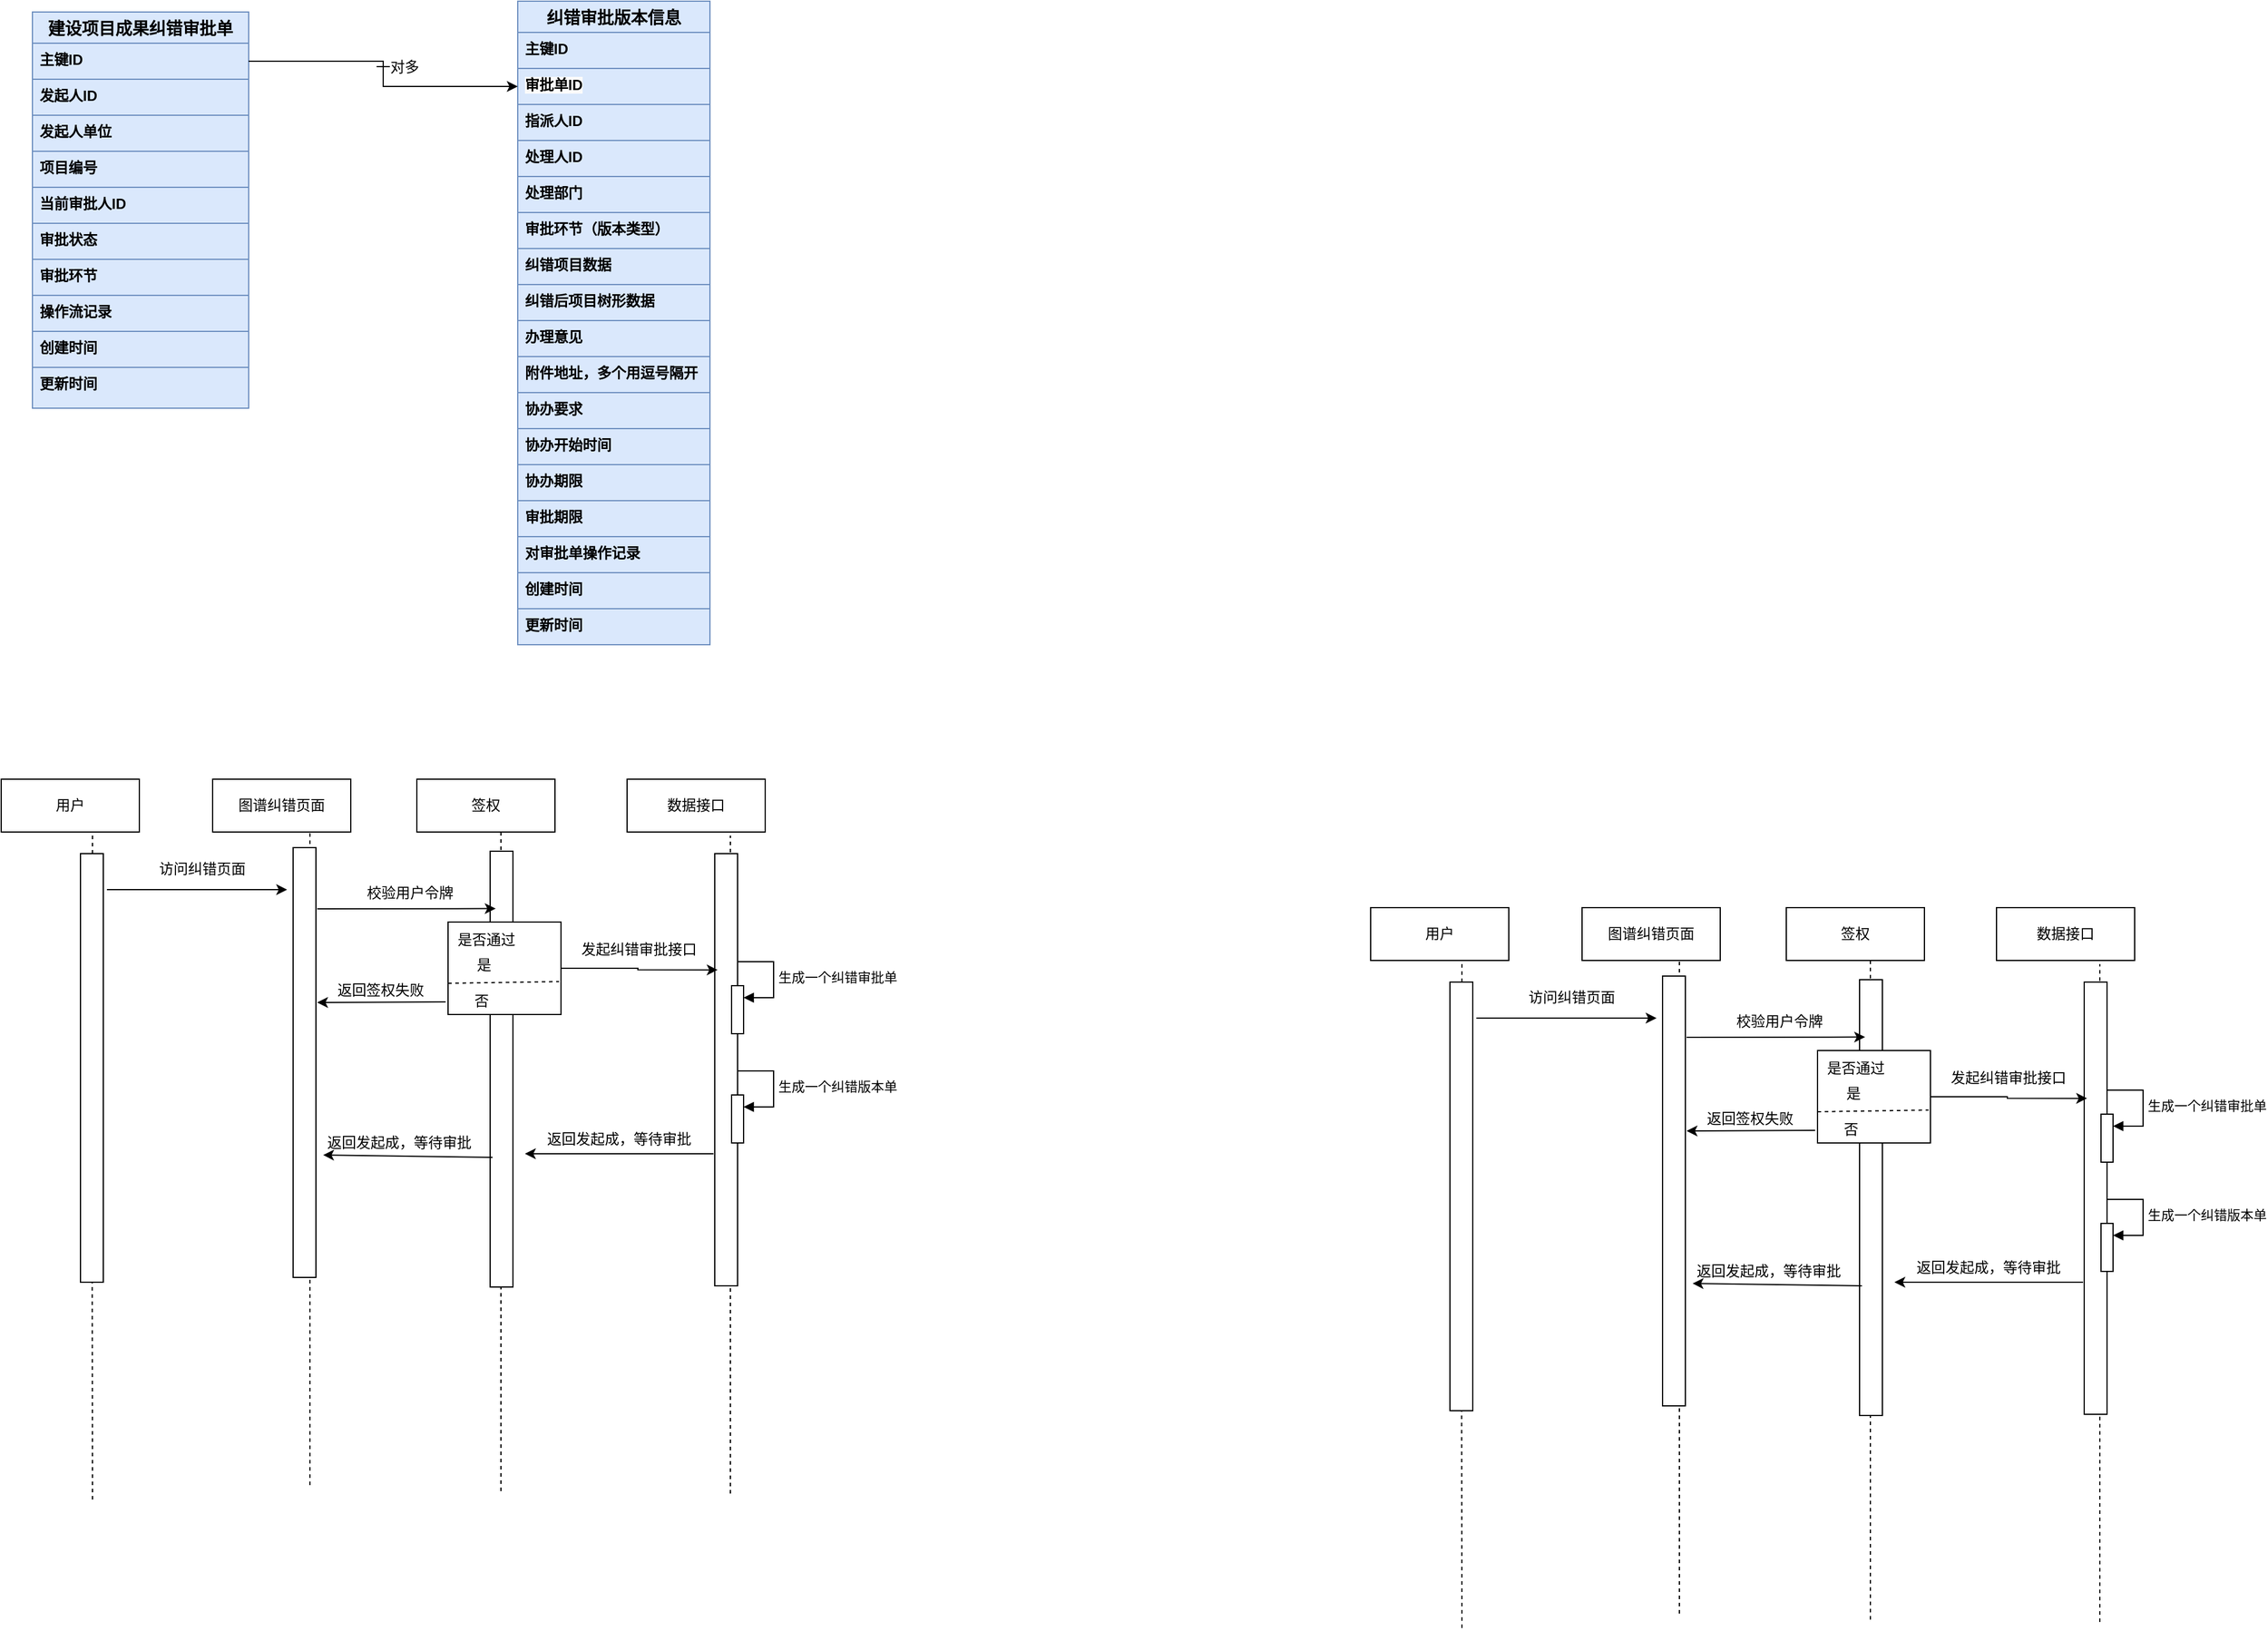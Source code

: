 <mxfile version="24.7.10">
  <diagram name="第 1 页" id="kT-wk51SkEdILYPWkGyS">
    <mxGraphModel dx="553" dy="534" grid="0" gridSize="9" guides="1" tooltips="1" connect="1" arrows="1" fold="1" page="1" pageScale="1" pageWidth="827" pageHeight="1169" background="none" math="0" shadow="0">
      <root>
        <mxCell id="0" />
        <mxCell id="1" parent="0" />
        <mxCell id="QmBSqBYY-TNjPGqKKgsR-17" value="建设项目成果纠错审批单" style="swimlane;fontStyle=1;childLayout=stackLayout;horizontal=1;startSize=26;horizontalStack=0;resizeParent=1;resizeParentMax=0;resizeLast=0;collapsible=1;marginBottom=0;align=center;fontSize=14;fillColor=#dae8fc;strokeColor=#6c8ebf;" vertex="1" parent="1">
          <mxGeometry x="86" y="119" width="180" height="330" as="geometry" />
        </mxCell>
        <mxCell id="QmBSqBYY-TNjPGqKKgsR-18" value="主键ID" style="text;strokeColor=#6c8ebf;fillColor=#dae8fc;spacingLeft=4;spacingRight=4;overflow=hidden;rotatable=0;points=[[0,0.5],[1,0.5]];portConstraint=eastwest;fontSize=12;whiteSpace=wrap;html=1;fontStyle=1" vertex="1" parent="QmBSqBYY-TNjPGqKKgsR-17">
          <mxGeometry y="26" width="180" height="30" as="geometry" />
        </mxCell>
        <mxCell id="QmBSqBYY-TNjPGqKKgsR-136" value="发起人ID" style="text;strokeColor=#6c8ebf;fillColor=#dae8fc;spacingLeft=4;spacingRight=4;overflow=hidden;rotatable=0;points=[[0,0.5],[1,0.5]];portConstraint=eastwest;fontSize=12;whiteSpace=wrap;html=1;fontStyle=1" vertex="1" parent="QmBSqBYY-TNjPGqKKgsR-17">
          <mxGeometry y="56" width="180" height="30" as="geometry" />
        </mxCell>
        <mxCell id="QmBSqBYY-TNjPGqKKgsR-33" value="发起人单位" style="text;strokeColor=#6c8ebf;fillColor=#dae8fc;spacingLeft=4;spacingRight=4;overflow=hidden;rotatable=0;points=[[0,0.5],[1,0.5]];portConstraint=eastwest;fontSize=12;whiteSpace=wrap;html=1;fontStyle=1" vertex="1" parent="QmBSqBYY-TNjPGqKKgsR-17">
          <mxGeometry y="86" width="180" height="30" as="geometry" />
        </mxCell>
        <mxCell id="QmBSqBYY-TNjPGqKKgsR-24" value="项目编号" style="text;strokeColor=#6c8ebf;fillColor=#dae8fc;spacingLeft=4;spacingRight=4;overflow=hidden;rotatable=0;points=[[0,0.5],[1,0.5]];portConstraint=eastwest;fontSize=12;whiteSpace=wrap;html=1;fontStyle=1" vertex="1" parent="QmBSqBYY-TNjPGqKKgsR-17">
          <mxGeometry y="116" width="180" height="30" as="geometry" />
        </mxCell>
        <mxCell id="QmBSqBYY-TNjPGqKKgsR-20" value="当前审批人ID" style="text;strokeColor=#6c8ebf;fillColor=#dae8fc;spacingLeft=4;spacingRight=4;overflow=hidden;rotatable=0;points=[[0,0.5],[1,0.5]];portConstraint=eastwest;fontSize=12;whiteSpace=wrap;html=1;fontStyle=1" vertex="1" parent="QmBSqBYY-TNjPGqKKgsR-17">
          <mxGeometry y="146" width="180" height="30" as="geometry" />
        </mxCell>
        <mxCell id="QmBSqBYY-TNjPGqKKgsR-36" value="审批状态" style="text;strokeColor=#6c8ebf;fillColor=#dae8fc;spacingLeft=4;spacingRight=4;overflow=hidden;rotatable=0;points=[[0,0.5],[1,0.5]];portConstraint=eastwest;fontSize=12;whiteSpace=wrap;html=1;fontStyle=1" vertex="1" parent="QmBSqBYY-TNjPGqKKgsR-17">
          <mxGeometry y="176" width="180" height="30" as="geometry" />
        </mxCell>
        <mxCell id="QmBSqBYY-TNjPGqKKgsR-135" value="审批环节" style="text;strokeColor=#6c8ebf;fillColor=#dae8fc;spacingLeft=4;spacingRight=4;overflow=hidden;rotatable=0;points=[[0,0.5],[1,0.5]];portConstraint=eastwest;fontSize=12;whiteSpace=wrap;html=1;fontStyle=1" vertex="1" parent="QmBSqBYY-TNjPGqKKgsR-17">
          <mxGeometry y="206" width="180" height="30" as="geometry" />
        </mxCell>
        <mxCell id="QmBSqBYY-TNjPGqKKgsR-25" value="操作流记录" style="text;strokeColor=#6c8ebf;fillColor=#dae8fc;spacingLeft=4;spacingRight=4;overflow=hidden;rotatable=0;points=[[0,0.5],[1,0.5]];portConstraint=eastwest;fontSize=12;whiteSpace=wrap;html=1;fontStyle=1" vertex="1" parent="QmBSqBYY-TNjPGqKKgsR-17">
          <mxGeometry y="236" width="180" height="30" as="geometry" />
        </mxCell>
        <mxCell id="QmBSqBYY-TNjPGqKKgsR-34" value="创建时间" style="text;strokeColor=#6c8ebf;fillColor=#dae8fc;spacingLeft=4;spacingRight=4;overflow=hidden;rotatable=0;points=[[0,0.5],[1,0.5]];portConstraint=eastwest;fontSize=12;whiteSpace=wrap;html=1;fontStyle=1" vertex="1" parent="QmBSqBYY-TNjPGqKKgsR-17">
          <mxGeometry y="266" width="180" height="30" as="geometry" />
        </mxCell>
        <mxCell id="QmBSqBYY-TNjPGqKKgsR-35" value="更新时间" style="text;strokeColor=#6c8ebf;fillColor=#dae8fc;spacingLeft=4;spacingRight=4;overflow=hidden;rotatable=0;points=[[0,0.5],[1,0.5]];portConstraint=eastwest;fontSize=12;whiteSpace=wrap;html=1;fontStyle=1" vertex="1" parent="QmBSqBYY-TNjPGqKKgsR-17">
          <mxGeometry y="296" width="180" height="34" as="geometry" />
        </mxCell>
        <mxCell id="QmBSqBYY-TNjPGqKKgsR-26" value="纠错审批版本信息" style="swimlane;fontStyle=1;childLayout=stackLayout;horizontal=1;startSize=26;horizontalStack=0;resizeParent=1;resizeParentMax=0;resizeLast=0;collapsible=1;marginBottom=0;align=center;fontSize=14;fillColor=#dae8fc;strokeColor=#6c8ebf;" vertex="1" parent="1">
          <mxGeometry x="490" y="110" width="160" height="536" as="geometry" />
        </mxCell>
        <mxCell id="QmBSqBYY-TNjPGqKKgsR-27" value="主键ID" style="text;strokeColor=#6c8ebf;fillColor=#dae8fc;spacingLeft=4;spacingRight=4;overflow=hidden;rotatable=0;points=[[0,0.5],[1,0.5]];portConstraint=eastwest;fontSize=12;whiteSpace=wrap;html=1;fontStyle=1" vertex="1" parent="QmBSqBYY-TNjPGqKKgsR-26">
          <mxGeometry y="26" width="160" height="30" as="geometry" />
        </mxCell>
        <mxCell id="QmBSqBYY-TNjPGqKKgsR-28" value="&lt;span style=&quot;color: rgb(0, 0, 0); font-family: Helvetica; font-size: 12px; font-style: normal; font-variant-ligatures: normal; font-variant-caps: normal; font-weight: 700; letter-spacing: normal; orphans: 2; text-align: left; text-indent: 0px; text-transform: none; widows: 2; word-spacing: 0px; -webkit-text-stroke-width: 0px; white-space: normal; background-color: rgb(251, 251, 251); text-decoration-thickness: initial; text-decoration-style: initial; text-decoration-color: initial; display: inline !important; float: none;&quot;&gt;审批单ID&lt;/span&gt;" style="text;strokeColor=#6c8ebf;fillColor=#dae8fc;spacingLeft=4;spacingRight=4;overflow=hidden;rotatable=0;points=[[0,0.5],[1,0.5]];portConstraint=eastwest;fontSize=12;whiteSpace=wrap;html=1;fontStyle=1" vertex="1" parent="QmBSqBYY-TNjPGqKKgsR-26">
          <mxGeometry y="56" width="160" height="30" as="geometry" />
        </mxCell>
        <mxCell id="QmBSqBYY-TNjPGqKKgsR-29" value="指派人ID" style="text;strokeColor=#6c8ebf;fillColor=#dae8fc;spacingLeft=4;spacingRight=4;overflow=hidden;rotatable=0;points=[[0,0.5],[1,0.5]];portConstraint=eastwest;fontSize=12;whiteSpace=wrap;html=1;fontStyle=1" vertex="1" parent="QmBSqBYY-TNjPGqKKgsR-26">
          <mxGeometry y="86" width="160" height="30" as="geometry" />
        </mxCell>
        <mxCell id="QmBSqBYY-TNjPGqKKgsR-138" value="处理人ID" style="text;strokeColor=#6c8ebf;fillColor=#dae8fc;spacingLeft=4;spacingRight=4;overflow=hidden;rotatable=0;points=[[0,0.5],[1,0.5]];portConstraint=eastwest;fontSize=12;whiteSpace=wrap;html=1;fontStyle=1" vertex="1" parent="QmBSqBYY-TNjPGqKKgsR-26">
          <mxGeometry y="116" width="160" height="30" as="geometry" />
        </mxCell>
        <mxCell id="QmBSqBYY-TNjPGqKKgsR-44" value="处理部门" style="text;strokeColor=#6c8ebf;fillColor=#dae8fc;spacingLeft=4;spacingRight=4;overflow=hidden;rotatable=0;points=[[0,0.5],[1,0.5]];portConstraint=eastwest;fontSize=12;whiteSpace=wrap;html=1;fontStyle=1" vertex="1" parent="QmBSqBYY-TNjPGqKKgsR-26">
          <mxGeometry y="146" width="160" height="30" as="geometry" />
        </mxCell>
        <mxCell id="QmBSqBYY-TNjPGqKKgsR-43" value="审批环节（版本类型）" style="text;strokeColor=#6c8ebf;fillColor=#dae8fc;spacingLeft=4;spacingRight=4;overflow=hidden;rotatable=0;points=[[0,0.5],[1,0.5]];portConstraint=eastwest;fontSize=12;whiteSpace=wrap;html=1;fontStyle=1" vertex="1" parent="QmBSqBYY-TNjPGqKKgsR-26">
          <mxGeometry y="176" width="160" height="30" as="geometry" />
        </mxCell>
        <mxCell id="QmBSqBYY-TNjPGqKKgsR-30" value="纠错项目数据" style="text;strokeColor=#6c8ebf;fillColor=#dae8fc;spacingLeft=4;spacingRight=4;overflow=hidden;rotatable=0;points=[[0,0.5],[1,0.5]];portConstraint=eastwest;fontSize=12;whiteSpace=wrap;html=1;fontStyle=1" vertex="1" parent="QmBSqBYY-TNjPGqKKgsR-26">
          <mxGeometry y="206" width="160" height="30" as="geometry" />
        </mxCell>
        <mxCell id="QmBSqBYY-TNjPGqKKgsR-31" value="纠错后项目树形数据" style="text;strokeColor=#6c8ebf;fillColor=#dae8fc;spacingLeft=4;spacingRight=4;overflow=hidden;rotatable=0;points=[[0,0.5],[1,0.5]];portConstraint=eastwest;fontSize=12;whiteSpace=wrap;html=1;fontStyle=1" vertex="1" parent="QmBSqBYY-TNjPGqKKgsR-26">
          <mxGeometry y="236" width="160" height="30" as="geometry" />
        </mxCell>
        <mxCell id="QmBSqBYY-TNjPGqKKgsR-38" value="办理意见" style="text;strokeColor=#6c8ebf;fillColor=#dae8fc;spacingLeft=4;spacingRight=4;overflow=hidden;rotatable=0;points=[[0,0.5],[1,0.5]];portConstraint=eastwest;fontSize=12;whiteSpace=wrap;html=1;fontStyle=1" vertex="1" parent="QmBSqBYY-TNjPGqKKgsR-26">
          <mxGeometry y="266" width="160" height="30" as="geometry" />
        </mxCell>
        <mxCell id="QmBSqBYY-TNjPGqKKgsR-131" value="附件地址，多个用逗号隔开" style="text;strokeColor=#6c8ebf;fillColor=#dae8fc;spacingLeft=4;spacingRight=4;overflow=hidden;rotatable=0;points=[[0,0.5],[1,0.5]];portConstraint=eastwest;fontSize=12;whiteSpace=wrap;html=1;fontStyle=1" vertex="1" parent="QmBSqBYY-TNjPGqKKgsR-26">
          <mxGeometry y="296" width="160" height="30" as="geometry" />
        </mxCell>
        <mxCell id="QmBSqBYY-TNjPGqKKgsR-132" value="协办要求" style="text;strokeColor=#6c8ebf;fillColor=#dae8fc;spacingLeft=4;spacingRight=4;overflow=hidden;rotatable=0;points=[[0,0.5],[1,0.5]];portConstraint=eastwest;fontSize=12;whiteSpace=wrap;html=1;fontStyle=1" vertex="1" parent="QmBSqBYY-TNjPGqKKgsR-26">
          <mxGeometry y="326" width="160" height="30" as="geometry" />
        </mxCell>
        <mxCell id="QmBSqBYY-TNjPGqKKgsR-133" value="协办开始时间" style="text;strokeColor=#6c8ebf;fillColor=#dae8fc;spacingLeft=4;spacingRight=4;overflow=hidden;rotatable=0;points=[[0,0.5],[1,0.5]];portConstraint=eastwest;fontSize=12;whiteSpace=wrap;html=1;fontStyle=1" vertex="1" parent="QmBSqBYY-TNjPGqKKgsR-26">
          <mxGeometry y="356" width="160" height="30" as="geometry" />
        </mxCell>
        <mxCell id="QmBSqBYY-TNjPGqKKgsR-134" value="协办期限" style="text;strokeColor=#6c8ebf;fillColor=#dae8fc;spacingLeft=4;spacingRight=4;overflow=hidden;rotatable=0;points=[[0,0.5],[1,0.5]];portConstraint=eastwest;fontSize=12;whiteSpace=wrap;html=1;fontStyle=1" vertex="1" parent="QmBSqBYY-TNjPGqKKgsR-26">
          <mxGeometry y="386" width="160" height="30" as="geometry" />
        </mxCell>
        <mxCell id="QmBSqBYY-TNjPGqKKgsR-137" value="审批期限" style="text;strokeColor=#6c8ebf;fillColor=#dae8fc;spacingLeft=4;spacingRight=4;overflow=hidden;rotatable=0;points=[[0,0.5],[1,0.5]];portConstraint=eastwest;fontSize=12;whiteSpace=wrap;html=1;fontStyle=1" vertex="1" parent="QmBSqBYY-TNjPGqKKgsR-26">
          <mxGeometry y="416" width="160" height="30" as="geometry" />
        </mxCell>
        <mxCell id="QmBSqBYY-TNjPGqKKgsR-37" value="对审批单操作记录" style="text;strokeColor=#6c8ebf;fillColor=#dae8fc;spacingLeft=4;spacingRight=4;overflow=hidden;rotatable=0;points=[[0,0.5],[1,0.5]];portConstraint=eastwest;fontSize=12;whiteSpace=wrap;html=1;fontStyle=1" vertex="1" parent="QmBSqBYY-TNjPGqKKgsR-26">
          <mxGeometry y="446" width="160" height="30" as="geometry" />
        </mxCell>
        <mxCell id="QmBSqBYY-TNjPGqKKgsR-39" value="创建时间" style="text;strokeColor=#6c8ebf;fillColor=#dae8fc;spacingLeft=4;spacingRight=4;overflow=hidden;rotatable=0;points=[[0,0.5],[1,0.5]];portConstraint=eastwest;fontSize=12;whiteSpace=wrap;html=1;fontStyle=1" vertex="1" parent="QmBSqBYY-TNjPGqKKgsR-26">
          <mxGeometry y="476" width="160" height="30" as="geometry" />
        </mxCell>
        <mxCell id="QmBSqBYY-TNjPGqKKgsR-40" value="更新时间" style="text;strokeColor=#6c8ebf;fillColor=#dae8fc;spacingLeft=4;spacingRight=4;overflow=hidden;rotatable=0;points=[[0,0.5],[1,0.5]];portConstraint=eastwest;fontSize=12;whiteSpace=wrap;html=1;fontStyle=1" vertex="1" parent="QmBSqBYY-TNjPGqKKgsR-26">
          <mxGeometry y="506" width="160" height="30" as="geometry" />
        </mxCell>
        <mxCell id="QmBSqBYY-TNjPGqKKgsR-41" style="edgeStyle=orthogonalEdgeStyle;rounded=0;orthogonalLoop=1;jettySize=auto;html=1;entryX=0;entryY=0.5;entryDx=0;entryDy=0;exitX=1;exitY=0.5;exitDx=0;exitDy=0;" edge="1" parent="1" source="QmBSqBYY-TNjPGqKKgsR-18" target="QmBSqBYY-TNjPGqKKgsR-28">
          <mxGeometry relative="1" as="geometry">
            <mxPoint x="312" y="151" as="sourcePoint" />
          </mxGeometry>
        </mxCell>
        <mxCell id="QmBSqBYY-TNjPGqKKgsR-42" value="一对多" style="text;html=1;align=center;verticalAlign=middle;whiteSpace=wrap;rounded=0;" vertex="1" parent="1">
          <mxGeometry x="360" y="150" width="60" height="30" as="geometry" />
        </mxCell>
        <mxCell id="QmBSqBYY-TNjPGqKKgsR-45" value="用户" style="rounded=0;whiteSpace=wrap;html=1;" vertex="1" parent="1">
          <mxGeometry x="60" y="758" width="115" height="44" as="geometry" />
        </mxCell>
        <mxCell id="QmBSqBYY-TNjPGqKKgsR-47" value="签权" style="rounded=0;whiteSpace=wrap;html=1;" vertex="1" parent="1">
          <mxGeometry x="406" y="758" width="115" height="44" as="geometry" />
        </mxCell>
        <mxCell id="QmBSqBYY-TNjPGqKKgsR-48" value="图谱纠错页面" style="rounded=0;whiteSpace=wrap;html=1;" vertex="1" parent="1">
          <mxGeometry x="236" y="758" width="115" height="44" as="geometry" />
        </mxCell>
        <mxCell id="QmBSqBYY-TNjPGqKKgsR-49" value="数据接口" style="rounded=0;whiteSpace=wrap;html=1;" vertex="1" parent="1">
          <mxGeometry x="581" y="758" width="115" height="44" as="geometry" />
        </mxCell>
        <mxCell id="QmBSqBYY-TNjPGqKKgsR-50" value="" style="endArrow=none;dashed=1;html=1;rounded=0;" edge="1" parent="1" source="QmBSqBYY-TNjPGqKKgsR-54">
          <mxGeometry width="50" height="50" relative="1" as="geometry">
            <mxPoint x="136" y="1077" as="sourcePoint" />
            <mxPoint x="136" y="805" as="targetPoint" />
          </mxGeometry>
        </mxCell>
        <mxCell id="QmBSqBYY-TNjPGqKKgsR-51" value="" style="endArrow=none;dashed=1;html=1;rounded=0;" edge="1" parent="1">
          <mxGeometry width="50" height="50" relative="1" as="geometry">
            <mxPoint x="317" y="1346" as="sourcePoint" />
            <mxPoint x="317" y="802" as="targetPoint" />
          </mxGeometry>
        </mxCell>
        <mxCell id="QmBSqBYY-TNjPGqKKgsR-52" value="" style="endArrow=none;dashed=1;html=1;rounded=0;" edge="1" parent="1">
          <mxGeometry width="50" height="50" relative="1" as="geometry">
            <mxPoint x="476" y="1351" as="sourcePoint" />
            <mxPoint x="476" y="802" as="targetPoint" />
          </mxGeometry>
        </mxCell>
        <mxCell id="QmBSqBYY-TNjPGqKKgsR-53" value="" style="endArrow=none;dashed=1;html=1;rounded=0;" edge="1" parent="1">
          <mxGeometry width="50" height="50" relative="1" as="geometry">
            <mxPoint x="667" y="1353" as="sourcePoint" />
            <mxPoint x="667" y="805" as="targetPoint" />
          </mxGeometry>
        </mxCell>
        <mxCell id="QmBSqBYY-TNjPGqKKgsR-55" value="" style="endArrow=none;dashed=1;html=1;rounded=0;" edge="1" parent="1" target="QmBSqBYY-TNjPGqKKgsR-54">
          <mxGeometry width="50" height="50" relative="1" as="geometry">
            <mxPoint x="136" y="1358" as="sourcePoint" />
            <mxPoint x="136" y="805" as="targetPoint" />
          </mxGeometry>
        </mxCell>
        <mxCell id="QmBSqBYY-TNjPGqKKgsR-54" value="" style="rounded=0;whiteSpace=wrap;html=1;" vertex="1" parent="1">
          <mxGeometry x="126" y="820" width="19" height="357" as="geometry" />
        </mxCell>
        <mxCell id="QmBSqBYY-TNjPGqKKgsR-57" value="" style="rounded=0;whiteSpace=wrap;html=1;" vertex="1" parent="1">
          <mxGeometry x="303" y="815" width="19" height="358" as="geometry" />
        </mxCell>
        <mxCell id="QmBSqBYY-TNjPGqKKgsR-58" value="" style="rounded=0;whiteSpace=wrap;html=1;" vertex="1" parent="1">
          <mxGeometry x="467" y="818" width="19" height="363" as="geometry" />
        </mxCell>
        <mxCell id="QmBSqBYY-TNjPGqKKgsR-59" value="" style="rounded=0;whiteSpace=wrap;html=1;" vertex="1" parent="1">
          <mxGeometry x="654" y="820" width="19" height="360" as="geometry" />
        </mxCell>
        <mxCell id="QmBSqBYY-TNjPGqKKgsR-60" value="" style="endArrow=classic;html=1;rounded=0;" edge="1" parent="1">
          <mxGeometry width="50" height="50" relative="1" as="geometry">
            <mxPoint x="148" y="850" as="sourcePoint" />
            <mxPoint x="298" y="850" as="targetPoint" />
          </mxGeometry>
        </mxCell>
        <mxCell id="QmBSqBYY-TNjPGqKKgsR-61" value="访问纠错页面" style="text;html=1;align=center;verticalAlign=middle;whiteSpace=wrap;rounded=0;" vertex="1" parent="1">
          <mxGeometry x="178" y="818" width="99" height="30" as="geometry" />
        </mxCell>
        <mxCell id="QmBSqBYY-TNjPGqKKgsR-63" value="" style="endArrow=classic;html=1;rounded=0;entryX=0.242;entryY=0.3;entryDx=0;entryDy=0;entryPerimeter=0;" edge="1" parent="1">
          <mxGeometry width="50" height="50" relative="1" as="geometry">
            <mxPoint x="323" y="866" as="sourcePoint" />
            <mxPoint x="471.598" y="865.8" as="targetPoint" />
          </mxGeometry>
        </mxCell>
        <mxCell id="QmBSqBYY-TNjPGqKKgsR-64" value="校验用户令牌" style="text;html=1;align=center;verticalAlign=middle;whiteSpace=wrap;rounded=0;" vertex="1" parent="1">
          <mxGeometry x="351" y="838" width="99" height="30" as="geometry" />
        </mxCell>
        <mxCell id="QmBSqBYY-TNjPGqKKgsR-65" value="" style="rounded=0;whiteSpace=wrap;html=1;" vertex="1" parent="1">
          <mxGeometry x="432" y="877" width="94" height="77" as="geometry" />
        </mxCell>
        <mxCell id="QmBSqBYY-TNjPGqKKgsR-66" value="是否通过" style="text;html=1;align=center;verticalAlign=middle;whiteSpace=wrap;rounded=0;" vertex="1" parent="1">
          <mxGeometry x="433.5" y="877" width="60" height="30" as="geometry" />
        </mxCell>
        <mxCell id="QmBSqBYY-TNjPGqKKgsR-67" value="是" style="text;html=1;align=center;verticalAlign=middle;whiteSpace=wrap;rounded=0;" vertex="1" parent="1">
          <mxGeometry x="432" y="898" width="60" height="30" as="geometry" />
        </mxCell>
        <mxCell id="QmBSqBYY-TNjPGqKKgsR-68" value="" style="endArrow=none;dashed=1;html=1;rounded=0;exitX=0;exitY=1;exitDx=0;exitDy=0;entryX=0.983;entryY=0.644;entryDx=0;entryDy=0;entryPerimeter=0;" edge="1" parent="1" source="QmBSqBYY-TNjPGqKKgsR-67" target="QmBSqBYY-TNjPGqKKgsR-65">
          <mxGeometry width="50" height="50" relative="1" as="geometry">
            <mxPoint x="448" y="947" as="sourcePoint" />
            <mxPoint x="498" y="897" as="targetPoint" />
          </mxGeometry>
        </mxCell>
        <mxCell id="QmBSqBYY-TNjPGqKKgsR-70" value="否" style="text;html=1;align=center;verticalAlign=middle;whiteSpace=wrap;rounded=0;" vertex="1" parent="1">
          <mxGeometry x="430" y="928" width="60" height="30" as="geometry" />
        </mxCell>
        <mxCell id="QmBSqBYY-TNjPGqKKgsR-71" value="" style="endArrow=classic;html=1;rounded=0;" edge="1" parent="1">
          <mxGeometry width="50" height="50" relative="1" as="geometry">
            <mxPoint x="430" y="943.562" as="sourcePoint" />
            <mxPoint x="323" y="944" as="targetPoint" />
          </mxGeometry>
        </mxCell>
        <mxCell id="QmBSqBYY-TNjPGqKKgsR-72" value="返回签权失败" style="text;html=1;align=center;verticalAlign=middle;whiteSpace=wrap;rounded=0;" vertex="1" parent="1">
          <mxGeometry x="330" y="928" width="92" height="12" as="geometry" />
        </mxCell>
        <mxCell id="QmBSqBYY-TNjPGqKKgsR-73" style="edgeStyle=orthogonalEdgeStyle;rounded=0;orthogonalLoop=1;jettySize=auto;html=1;exitX=1;exitY=0.5;exitDx=0;exitDy=0;entryX=0.126;entryY=0.269;entryDx=0;entryDy=0;entryPerimeter=0;" edge="1" parent="1" source="QmBSqBYY-TNjPGqKKgsR-65" target="QmBSqBYY-TNjPGqKKgsR-59">
          <mxGeometry relative="1" as="geometry">
            <mxPoint x="652" y="916" as="targetPoint" />
          </mxGeometry>
        </mxCell>
        <mxCell id="QmBSqBYY-TNjPGqKKgsR-74" value="发起纠错审批接口" style="text;html=1;align=center;verticalAlign=middle;whiteSpace=wrap;rounded=0;" vertex="1" parent="1">
          <mxGeometry x="536" y="889" width="110" height="21" as="geometry" />
        </mxCell>
        <mxCell id="QmBSqBYY-TNjPGqKKgsR-84" value="" style="endArrow=classic;html=1;rounded=0;" edge="1" parent="1">
          <mxGeometry width="50" height="50" relative="1" as="geometry">
            <mxPoint x="653" y="1070" as="sourcePoint" />
            <mxPoint x="496" y="1070" as="targetPoint" />
          </mxGeometry>
        </mxCell>
        <mxCell id="QmBSqBYY-TNjPGqKKgsR-85" value="返回发起成，等待审批" style="text;html=1;align=center;verticalAlign=middle;whiteSpace=wrap;rounded=0;" vertex="1" parent="1">
          <mxGeometry x="510" y="1048" width="129" height="20" as="geometry" />
        </mxCell>
        <mxCell id="QmBSqBYY-TNjPGqKKgsR-89" value="" style="html=1;points=[[0,0,0,0,5],[0,1,0,0,-5],[1,0,0,0,5],[1,1,0,0,-5]];perimeter=orthogonalPerimeter;outlineConnect=0;targetShapes=umlLifeline;portConstraint=eastwest;newEdgeStyle={&quot;curved&quot;:0,&quot;rounded&quot;:0};" vertex="1" parent="1">
          <mxGeometry x="668" y="1021" width="10" height="40" as="geometry" />
        </mxCell>
        <mxCell id="QmBSqBYY-TNjPGqKKgsR-90" value="生成一个纠错版本单" style="html=1;align=left;spacingLeft=2;endArrow=block;rounded=0;edgeStyle=orthogonalEdgeStyle;curved=0;rounded=0;" edge="1" target="QmBSqBYY-TNjPGqKKgsR-89" parent="1">
          <mxGeometry relative="1" as="geometry">
            <mxPoint x="673" y="1001" as="sourcePoint" />
            <Array as="points">
              <mxPoint x="703" y="1031" />
            </Array>
          </mxGeometry>
        </mxCell>
        <mxCell id="QmBSqBYY-TNjPGqKKgsR-92" value="" style="html=1;points=[[0,0,0,0,5],[0,1,0,0,-5],[1,0,0,0,5],[1,1,0,0,-5]];perimeter=orthogonalPerimeter;outlineConnect=0;targetShapes=umlLifeline;portConstraint=eastwest;newEdgeStyle={&quot;curved&quot;:0,&quot;rounded&quot;:0};" vertex="1" parent="1">
          <mxGeometry x="668" y="930" width="10" height="40" as="geometry" />
        </mxCell>
        <mxCell id="QmBSqBYY-TNjPGqKKgsR-93" value="生成一个纠错审批单" style="html=1;align=left;spacingLeft=2;endArrow=block;rounded=0;edgeStyle=orthogonalEdgeStyle;curved=0;rounded=0;" edge="1" target="QmBSqBYY-TNjPGqKKgsR-92" parent="1">
          <mxGeometry relative="1" as="geometry">
            <mxPoint x="673" y="910" as="sourcePoint" />
            <Array as="points">
              <mxPoint x="703" y="940" />
            </Array>
          </mxGeometry>
        </mxCell>
        <mxCell id="QmBSqBYY-TNjPGqKKgsR-94" value="" style="endArrow=classic;html=1;rounded=0;exitX=-0.042;exitY=0.484;exitDx=0;exitDy=0;exitPerimeter=0;entryX=0;entryY=1;entryDx=0;entryDy=0;" edge="1" parent="1" target="QmBSqBYY-TNjPGqKKgsR-95">
          <mxGeometry width="50" height="50" relative="1" as="geometry">
            <mxPoint x="469" y="1073" as="sourcePoint" />
            <mxPoint x="303" y="1073" as="targetPoint" />
          </mxGeometry>
        </mxCell>
        <mxCell id="QmBSqBYY-TNjPGqKKgsR-95" value="返回发起成，等待审批" style="text;html=1;align=center;verticalAlign=middle;whiteSpace=wrap;rounded=0;" vertex="1" parent="1">
          <mxGeometry x="328" y="1051" width="127" height="20" as="geometry" />
        </mxCell>
        <mxCell id="QmBSqBYY-TNjPGqKKgsR-97" value="用户" style="rounded=0;whiteSpace=wrap;html=1;" vertex="1" parent="1">
          <mxGeometry x="1200" y="865" width="115" height="44" as="geometry" />
        </mxCell>
        <mxCell id="QmBSqBYY-TNjPGqKKgsR-98" value="签权" style="rounded=0;whiteSpace=wrap;html=1;" vertex="1" parent="1">
          <mxGeometry x="1546" y="865" width="115" height="44" as="geometry" />
        </mxCell>
        <mxCell id="QmBSqBYY-TNjPGqKKgsR-99" value="图谱纠错页面" style="rounded=0;whiteSpace=wrap;html=1;" vertex="1" parent="1">
          <mxGeometry x="1376" y="865" width="115" height="44" as="geometry" />
        </mxCell>
        <mxCell id="QmBSqBYY-TNjPGqKKgsR-100" value="数据接口" style="rounded=0;whiteSpace=wrap;html=1;" vertex="1" parent="1">
          <mxGeometry x="1721" y="865" width="115" height="44" as="geometry" />
        </mxCell>
        <mxCell id="QmBSqBYY-TNjPGqKKgsR-101" value="" style="endArrow=none;dashed=1;html=1;rounded=0;" edge="1" parent="1" source="QmBSqBYY-TNjPGqKKgsR-106">
          <mxGeometry width="50" height="50" relative="1" as="geometry">
            <mxPoint x="1276" y="1184" as="sourcePoint" />
            <mxPoint x="1276" y="912" as="targetPoint" />
          </mxGeometry>
        </mxCell>
        <mxCell id="QmBSqBYY-TNjPGqKKgsR-102" value="" style="endArrow=none;dashed=1;html=1;rounded=0;" edge="1" parent="1">
          <mxGeometry width="50" height="50" relative="1" as="geometry">
            <mxPoint x="1457" y="1453" as="sourcePoint" />
            <mxPoint x="1457" y="909" as="targetPoint" />
          </mxGeometry>
        </mxCell>
        <mxCell id="QmBSqBYY-TNjPGqKKgsR-103" value="" style="endArrow=none;dashed=1;html=1;rounded=0;" edge="1" parent="1">
          <mxGeometry width="50" height="50" relative="1" as="geometry">
            <mxPoint x="1616" y="1458" as="sourcePoint" />
            <mxPoint x="1616" y="909" as="targetPoint" />
          </mxGeometry>
        </mxCell>
        <mxCell id="QmBSqBYY-TNjPGqKKgsR-104" value="" style="endArrow=none;dashed=1;html=1;rounded=0;" edge="1" parent="1">
          <mxGeometry width="50" height="50" relative="1" as="geometry">
            <mxPoint x="1807" y="1460" as="sourcePoint" />
            <mxPoint x="1807" y="912" as="targetPoint" />
          </mxGeometry>
        </mxCell>
        <mxCell id="QmBSqBYY-TNjPGqKKgsR-105" value="" style="endArrow=none;dashed=1;html=1;rounded=0;" edge="1" parent="1" target="QmBSqBYY-TNjPGqKKgsR-106">
          <mxGeometry width="50" height="50" relative="1" as="geometry">
            <mxPoint x="1276" y="1465" as="sourcePoint" />
            <mxPoint x="1276" y="912" as="targetPoint" />
          </mxGeometry>
        </mxCell>
        <mxCell id="QmBSqBYY-TNjPGqKKgsR-106" value="" style="rounded=0;whiteSpace=wrap;html=1;" vertex="1" parent="1">
          <mxGeometry x="1266" y="927" width="19" height="357" as="geometry" />
        </mxCell>
        <mxCell id="QmBSqBYY-TNjPGqKKgsR-107" value="" style="rounded=0;whiteSpace=wrap;html=1;" vertex="1" parent="1">
          <mxGeometry x="1443" y="922" width="19" height="358" as="geometry" />
        </mxCell>
        <mxCell id="QmBSqBYY-TNjPGqKKgsR-108" value="" style="rounded=0;whiteSpace=wrap;html=1;" vertex="1" parent="1">
          <mxGeometry x="1607" y="925" width="19" height="363" as="geometry" />
        </mxCell>
        <mxCell id="QmBSqBYY-TNjPGqKKgsR-109" value="" style="rounded=0;whiteSpace=wrap;html=1;" vertex="1" parent="1">
          <mxGeometry x="1794" y="927" width="19" height="360" as="geometry" />
        </mxCell>
        <mxCell id="QmBSqBYY-TNjPGqKKgsR-110" value="" style="endArrow=classic;html=1;rounded=0;" edge="1" parent="1">
          <mxGeometry width="50" height="50" relative="1" as="geometry">
            <mxPoint x="1288" y="957" as="sourcePoint" />
            <mxPoint x="1438" y="957" as="targetPoint" />
          </mxGeometry>
        </mxCell>
        <mxCell id="QmBSqBYY-TNjPGqKKgsR-111" value="访问纠错页面" style="text;html=1;align=center;verticalAlign=middle;whiteSpace=wrap;rounded=0;" vertex="1" parent="1">
          <mxGeometry x="1318" y="925" width="99" height="30" as="geometry" />
        </mxCell>
        <mxCell id="QmBSqBYY-TNjPGqKKgsR-112" value="" style="endArrow=classic;html=1;rounded=0;entryX=0.242;entryY=0.3;entryDx=0;entryDy=0;entryPerimeter=0;" edge="1" parent="1">
          <mxGeometry width="50" height="50" relative="1" as="geometry">
            <mxPoint x="1463" y="973" as="sourcePoint" />
            <mxPoint x="1611.598" y="972.8" as="targetPoint" />
          </mxGeometry>
        </mxCell>
        <mxCell id="QmBSqBYY-TNjPGqKKgsR-113" value="校验用户令牌" style="text;html=1;align=center;verticalAlign=middle;whiteSpace=wrap;rounded=0;" vertex="1" parent="1">
          <mxGeometry x="1491" y="945" width="99" height="30" as="geometry" />
        </mxCell>
        <mxCell id="QmBSqBYY-TNjPGqKKgsR-114" value="" style="rounded=0;whiteSpace=wrap;html=1;" vertex="1" parent="1">
          <mxGeometry x="1572" y="984" width="94" height="77" as="geometry" />
        </mxCell>
        <mxCell id="QmBSqBYY-TNjPGqKKgsR-115" value="是否通过" style="text;html=1;align=center;verticalAlign=middle;whiteSpace=wrap;rounded=0;" vertex="1" parent="1">
          <mxGeometry x="1573.5" y="984" width="60" height="30" as="geometry" />
        </mxCell>
        <mxCell id="QmBSqBYY-TNjPGqKKgsR-116" value="是" style="text;html=1;align=center;verticalAlign=middle;whiteSpace=wrap;rounded=0;" vertex="1" parent="1">
          <mxGeometry x="1572" y="1005" width="60" height="30" as="geometry" />
        </mxCell>
        <mxCell id="QmBSqBYY-TNjPGqKKgsR-117" value="" style="endArrow=none;dashed=1;html=1;rounded=0;exitX=0;exitY=1;exitDx=0;exitDy=0;entryX=0.983;entryY=0.644;entryDx=0;entryDy=0;entryPerimeter=0;" edge="1" parent="1" source="QmBSqBYY-TNjPGqKKgsR-116" target="QmBSqBYY-TNjPGqKKgsR-114">
          <mxGeometry width="50" height="50" relative="1" as="geometry">
            <mxPoint x="1588" y="1054" as="sourcePoint" />
            <mxPoint x="1638" y="1004" as="targetPoint" />
          </mxGeometry>
        </mxCell>
        <mxCell id="QmBSqBYY-TNjPGqKKgsR-118" value="否" style="text;html=1;align=center;verticalAlign=middle;whiteSpace=wrap;rounded=0;" vertex="1" parent="1">
          <mxGeometry x="1570" y="1035" width="60" height="30" as="geometry" />
        </mxCell>
        <mxCell id="QmBSqBYY-TNjPGqKKgsR-119" value="" style="endArrow=classic;html=1;rounded=0;" edge="1" parent="1">
          <mxGeometry width="50" height="50" relative="1" as="geometry">
            <mxPoint x="1570" y="1050.562" as="sourcePoint" />
            <mxPoint x="1463" y="1051" as="targetPoint" />
          </mxGeometry>
        </mxCell>
        <mxCell id="QmBSqBYY-TNjPGqKKgsR-120" value="返回签权失败" style="text;html=1;align=center;verticalAlign=middle;whiteSpace=wrap;rounded=0;" vertex="1" parent="1">
          <mxGeometry x="1470" y="1035" width="92" height="12" as="geometry" />
        </mxCell>
        <mxCell id="QmBSqBYY-TNjPGqKKgsR-121" style="edgeStyle=orthogonalEdgeStyle;rounded=0;orthogonalLoop=1;jettySize=auto;html=1;exitX=1;exitY=0.5;exitDx=0;exitDy=0;entryX=0.126;entryY=0.269;entryDx=0;entryDy=0;entryPerimeter=0;" edge="1" parent="1" source="QmBSqBYY-TNjPGqKKgsR-114" target="QmBSqBYY-TNjPGqKKgsR-109">
          <mxGeometry relative="1" as="geometry">
            <mxPoint x="1792" y="1023" as="targetPoint" />
          </mxGeometry>
        </mxCell>
        <mxCell id="QmBSqBYY-TNjPGqKKgsR-122" value="发起纠错审批接口" style="text;html=1;align=center;verticalAlign=middle;whiteSpace=wrap;rounded=0;" vertex="1" parent="1">
          <mxGeometry x="1676" y="996" width="110" height="21" as="geometry" />
        </mxCell>
        <mxCell id="QmBSqBYY-TNjPGqKKgsR-123" value="" style="endArrow=classic;html=1;rounded=0;" edge="1" parent="1">
          <mxGeometry width="50" height="50" relative="1" as="geometry">
            <mxPoint x="1793" y="1177" as="sourcePoint" />
            <mxPoint x="1636" y="1177" as="targetPoint" />
          </mxGeometry>
        </mxCell>
        <mxCell id="QmBSqBYY-TNjPGqKKgsR-124" value="返回发起成，等待审批" style="text;html=1;align=center;verticalAlign=middle;whiteSpace=wrap;rounded=0;" vertex="1" parent="1">
          <mxGeometry x="1650" y="1155" width="129" height="20" as="geometry" />
        </mxCell>
        <mxCell id="QmBSqBYY-TNjPGqKKgsR-125" value="" style="html=1;points=[[0,0,0,0,5],[0,1,0,0,-5],[1,0,0,0,5],[1,1,0,0,-5]];perimeter=orthogonalPerimeter;outlineConnect=0;targetShapes=umlLifeline;portConstraint=eastwest;newEdgeStyle={&quot;curved&quot;:0,&quot;rounded&quot;:0};" vertex="1" parent="1">
          <mxGeometry x="1808" y="1128" width="10" height="40" as="geometry" />
        </mxCell>
        <mxCell id="QmBSqBYY-TNjPGqKKgsR-126" value="生成一个纠错版本单" style="html=1;align=left;spacingLeft=2;endArrow=block;rounded=0;edgeStyle=orthogonalEdgeStyle;curved=0;rounded=0;" edge="1" parent="1" target="QmBSqBYY-TNjPGqKKgsR-125">
          <mxGeometry relative="1" as="geometry">
            <mxPoint x="1813" y="1108" as="sourcePoint" />
            <Array as="points">
              <mxPoint x="1843" y="1138" />
            </Array>
          </mxGeometry>
        </mxCell>
        <mxCell id="QmBSqBYY-TNjPGqKKgsR-127" value="" style="html=1;points=[[0,0,0,0,5],[0,1,0,0,-5],[1,0,0,0,5],[1,1,0,0,-5]];perimeter=orthogonalPerimeter;outlineConnect=0;targetShapes=umlLifeline;portConstraint=eastwest;newEdgeStyle={&quot;curved&quot;:0,&quot;rounded&quot;:0};" vertex="1" parent="1">
          <mxGeometry x="1808" y="1037" width="10" height="40" as="geometry" />
        </mxCell>
        <mxCell id="QmBSqBYY-TNjPGqKKgsR-128" value="生成一个纠错审批单" style="html=1;align=left;spacingLeft=2;endArrow=block;rounded=0;edgeStyle=orthogonalEdgeStyle;curved=0;rounded=0;" edge="1" parent="1" target="QmBSqBYY-TNjPGqKKgsR-127">
          <mxGeometry relative="1" as="geometry">
            <mxPoint x="1813" y="1017" as="sourcePoint" />
            <Array as="points">
              <mxPoint x="1843" y="1047" />
            </Array>
          </mxGeometry>
        </mxCell>
        <mxCell id="QmBSqBYY-TNjPGqKKgsR-129" value="" style="endArrow=classic;html=1;rounded=0;exitX=-0.042;exitY=0.484;exitDx=0;exitDy=0;exitPerimeter=0;entryX=0;entryY=1;entryDx=0;entryDy=0;" edge="1" parent="1" target="QmBSqBYY-TNjPGqKKgsR-130">
          <mxGeometry width="50" height="50" relative="1" as="geometry">
            <mxPoint x="1609" y="1180" as="sourcePoint" />
            <mxPoint x="1443" y="1180" as="targetPoint" />
          </mxGeometry>
        </mxCell>
        <mxCell id="QmBSqBYY-TNjPGqKKgsR-130" value="返回发起成，等待审批" style="text;html=1;align=center;verticalAlign=middle;whiteSpace=wrap;rounded=0;" vertex="1" parent="1">
          <mxGeometry x="1468" y="1158" width="127" height="20" as="geometry" />
        </mxCell>
      </root>
    </mxGraphModel>
  </diagram>
</mxfile>
